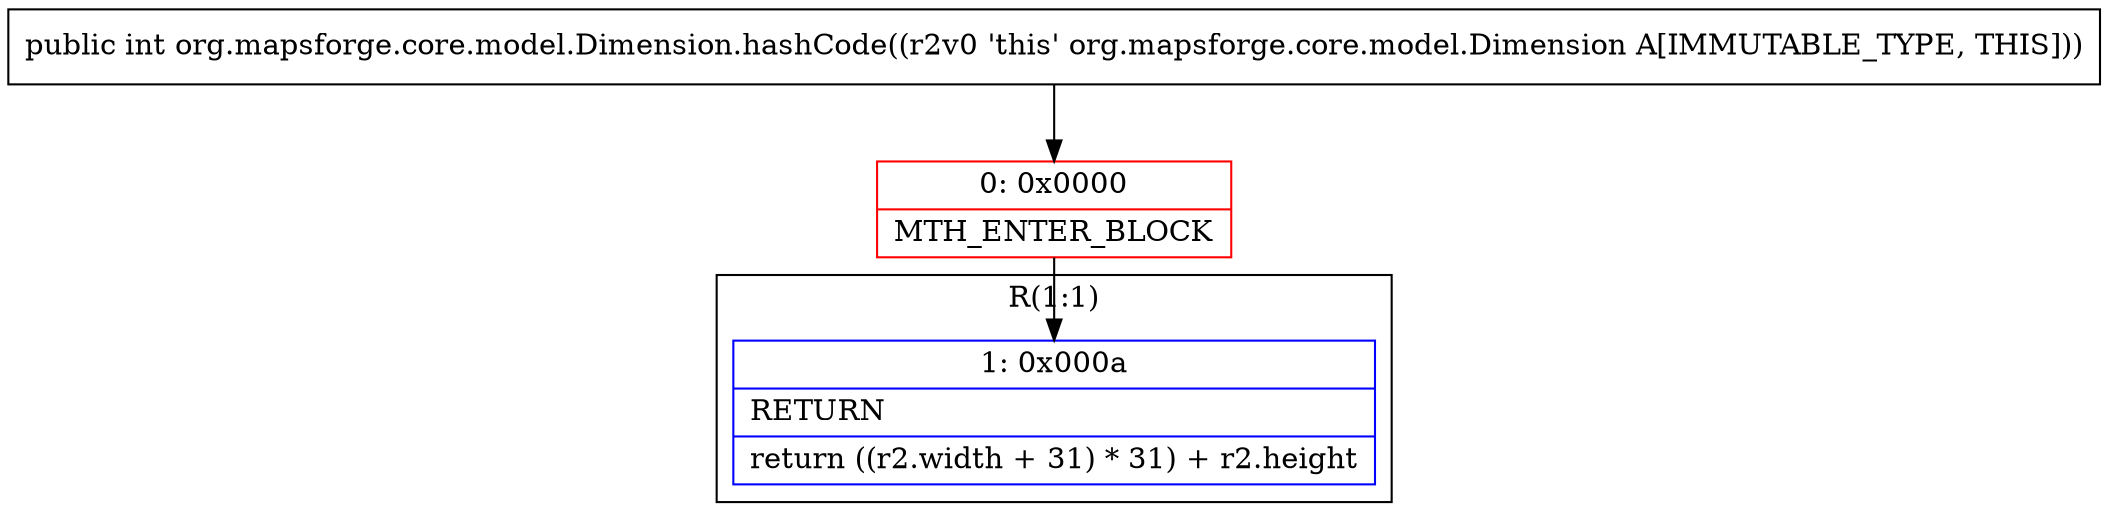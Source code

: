 digraph "CFG fororg.mapsforge.core.model.Dimension.hashCode()I" {
subgraph cluster_Region_648501265 {
label = "R(1:1)";
node [shape=record,color=blue];
Node_1 [shape=record,label="{1\:\ 0x000a|RETURN\l|return ((r2.width + 31) * 31) + r2.height\l}"];
}
Node_0 [shape=record,color=red,label="{0\:\ 0x0000|MTH_ENTER_BLOCK\l}"];
MethodNode[shape=record,label="{public int org.mapsforge.core.model.Dimension.hashCode((r2v0 'this' org.mapsforge.core.model.Dimension A[IMMUTABLE_TYPE, THIS])) }"];
MethodNode -> Node_0;
Node_0 -> Node_1;
}

